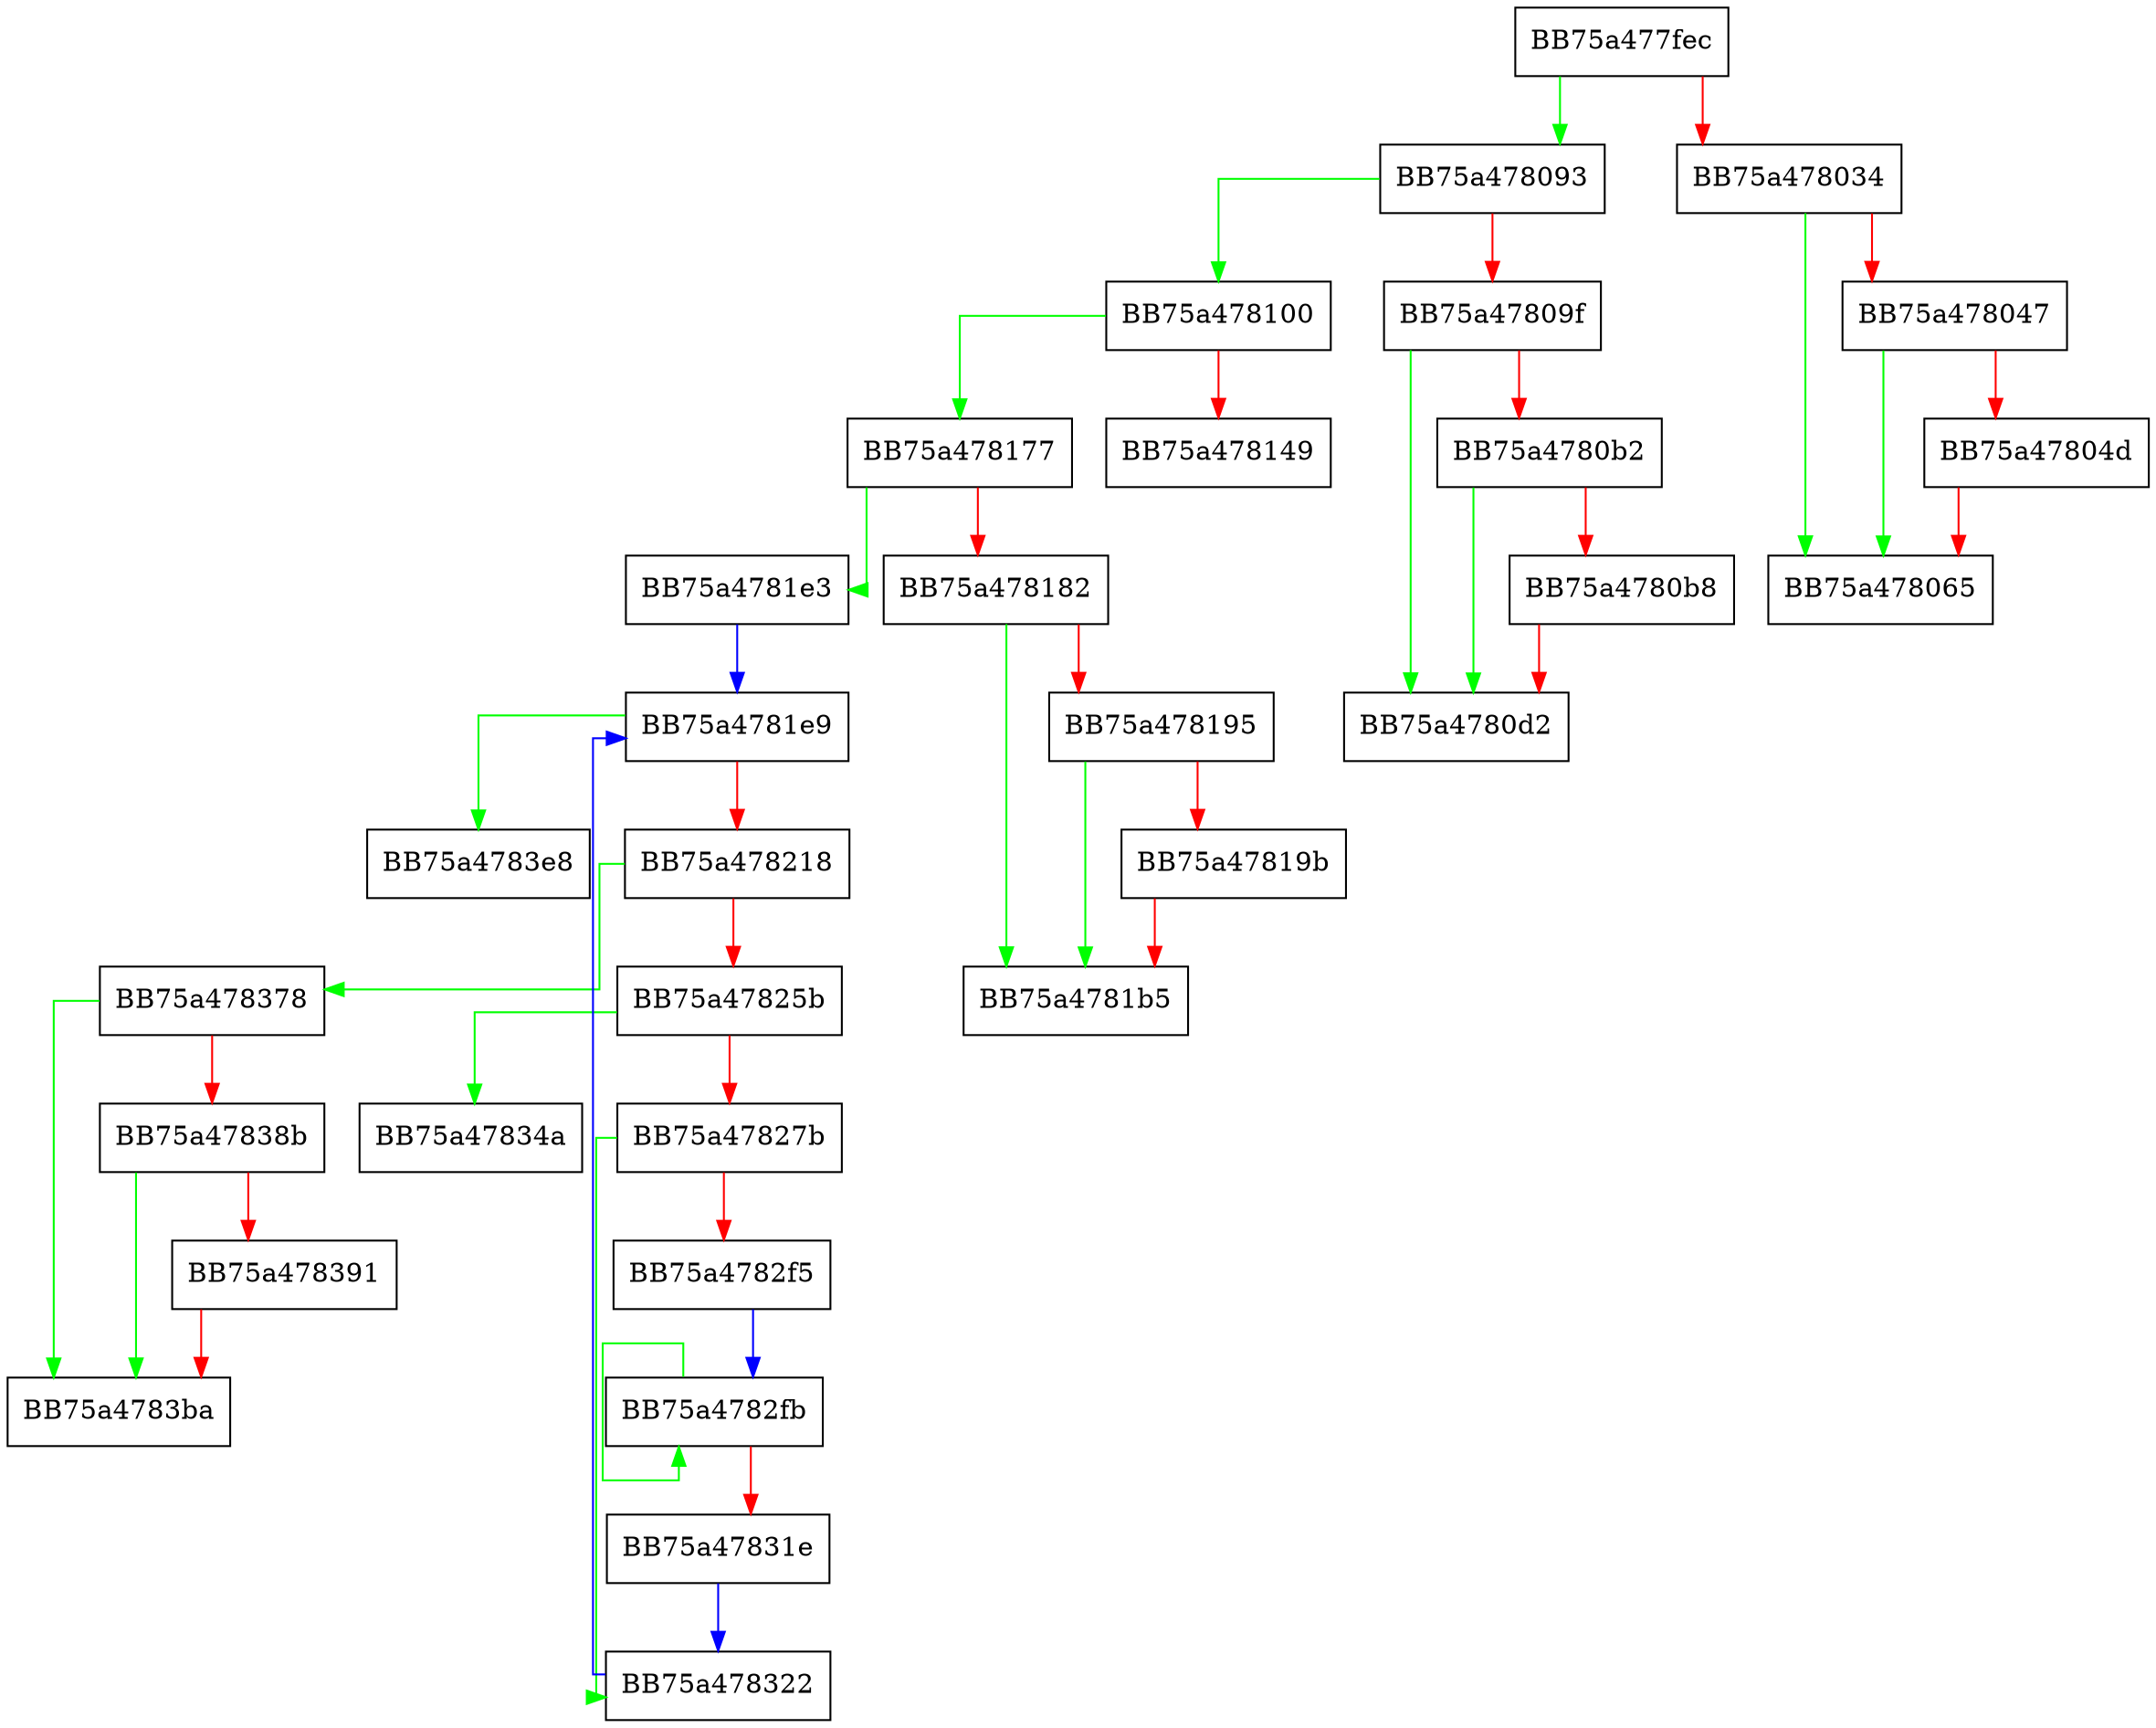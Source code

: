 digraph LoadCache {
  node [shape="box"];
  graph [splines=ortho];
  BB75a477fec -> BB75a478093 [color="green"];
  BB75a477fec -> BB75a478034 [color="red"];
  BB75a478034 -> BB75a478065 [color="green"];
  BB75a478034 -> BB75a478047 [color="red"];
  BB75a478047 -> BB75a478065 [color="green"];
  BB75a478047 -> BB75a47804d [color="red"];
  BB75a47804d -> BB75a478065 [color="red"];
  BB75a478093 -> BB75a478100 [color="green"];
  BB75a478093 -> BB75a47809f [color="red"];
  BB75a47809f -> BB75a4780d2 [color="green"];
  BB75a47809f -> BB75a4780b2 [color="red"];
  BB75a4780b2 -> BB75a4780d2 [color="green"];
  BB75a4780b2 -> BB75a4780b8 [color="red"];
  BB75a4780b8 -> BB75a4780d2 [color="red"];
  BB75a478100 -> BB75a478177 [color="green"];
  BB75a478100 -> BB75a478149 [color="red"];
  BB75a478177 -> BB75a4781e3 [color="green"];
  BB75a478177 -> BB75a478182 [color="red"];
  BB75a478182 -> BB75a4781b5 [color="green"];
  BB75a478182 -> BB75a478195 [color="red"];
  BB75a478195 -> BB75a4781b5 [color="green"];
  BB75a478195 -> BB75a47819b [color="red"];
  BB75a47819b -> BB75a4781b5 [color="red"];
  BB75a4781e3 -> BB75a4781e9 [color="blue"];
  BB75a4781e9 -> BB75a4783e8 [color="green"];
  BB75a4781e9 -> BB75a478218 [color="red"];
  BB75a478218 -> BB75a478378 [color="green"];
  BB75a478218 -> BB75a47825b [color="red"];
  BB75a47825b -> BB75a47834a [color="green"];
  BB75a47825b -> BB75a47827b [color="red"];
  BB75a47827b -> BB75a478322 [color="green"];
  BB75a47827b -> BB75a4782f5 [color="red"];
  BB75a4782f5 -> BB75a4782fb [color="blue"];
  BB75a4782fb -> BB75a4782fb [color="green"];
  BB75a4782fb -> BB75a47831e [color="red"];
  BB75a47831e -> BB75a478322 [color="blue"];
  BB75a478322 -> BB75a4781e9 [color="blue"];
  BB75a478378 -> BB75a4783ba [color="green"];
  BB75a478378 -> BB75a47838b [color="red"];
  BB75a47838b -> BB75a4783ba [color="green"];
  BB75a47838b -> BB75a478391 [color="red"];
  BB75a478391 -> BB75a4783ba [color="red"];
}
